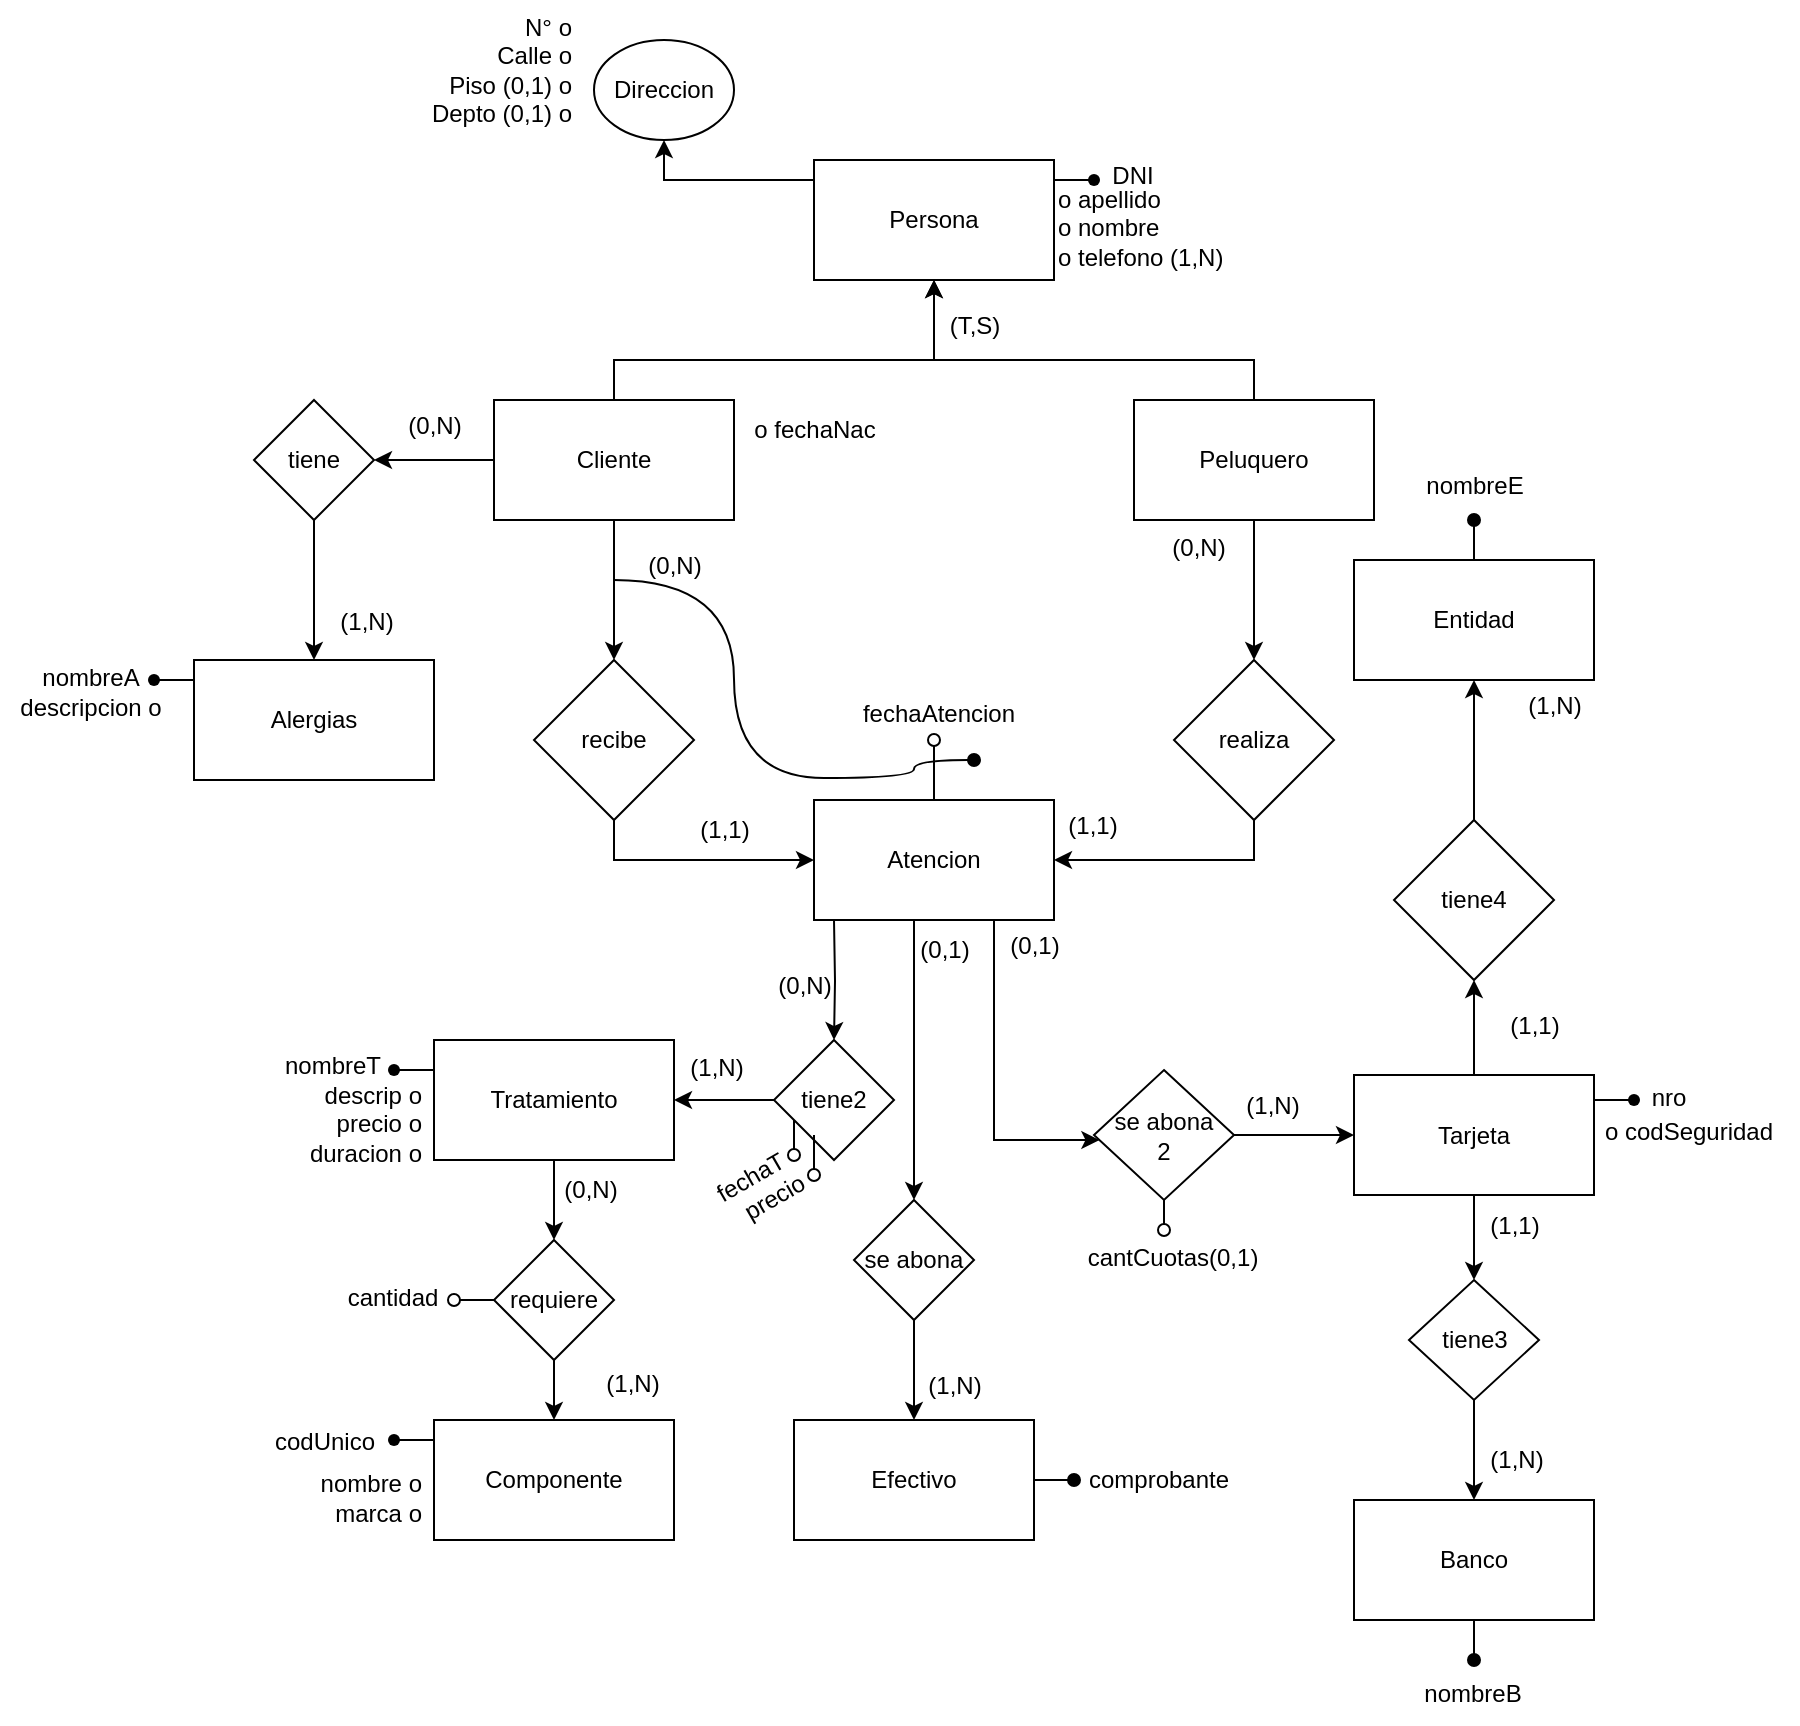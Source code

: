 <mxfile version="24.7.17">
  <diagram name="Página-1" id="lf4rWtv4F1fmz3WlF2VP">
    <mxGraphModel dx="1627" dy="484" grid="1" gridSize="10" guides="1" tooltips="1" connect="1" arrows="1" fold="1" page="1" pageScale="1" pageWidth="827" pageHeight="1169" math="0" shadow="0">
      <root>
        <mxCell id="0" />
        <mxCell id="1" parent="0" />
        <mxCell id="0T0y9awtbOZJpN3LkuBV-8" style="edgeStyle=orthogonalEdgeStyle;rounded=0;orthogonalLoop=1;jettySize=auto;html=1;" edge="1" parent="1" source="0T0y9awtbOZJpN3LkuBV-1" target="0T0y9awtbOZJpN3LkuBV-6">
          <mxGeometry relative="1" as="geometry">
            <Array as="points">
              <mxPoint x="325" y="140" />
            </Array>
          </mxGeometry>
        </mxCell>
        <mxCell id="0T0y9awtbOZJpN3LkuBV-1" value="Persona" style="rounded=0;whiteSpace=wrap;html=1;" vertex="1" parent="1">
          <mxGeometry x="400" y="130" width="120" height="60" as="geometry" />
        </mxCell>
        <mxCell id="0T0y9awtbOZJpN3LkuBV-4" style="edgeStyle=orthogonalEdgeStyle;rounded=0;orthogonalLoop=1;jettySize=auto;html=1;" edge="1" parent="1" source="0T0y9awtbOZJpN3LkuBV-2" target="0T0y9awtbOZJpN3LkuBV-1">
          <mxGeometry relative="1" as="geometry">
            <Array as="points">
              <mxPoint x="300" y="230" />
              <mxPoint x="460" y="230" />
            </Array>
          </mxGeometry>
        </mxCell>
        <mxCell id="0T0y9awtbOZJpN3LkuBV-10" value="" style="edgeStyle=orthogonalEdgeStyle;rounded=0;orthogonalLoop=1;jettySize=auto;html=1;" edge="1" parent="1" source="0T0y9awtbOZJpN3LkuBV-2" target="0T0y9awtbOZJpN3LkuBV-9">
          <mxGeometry relative="1" as="geometry" />
        </mxCell>
        <mxCell id="0T0y9awtbOZJpN3LkuBV-14" value="" style="edgeStyle=orthogonalEdgeStyle;rounded=0;orthogonalLoop=1;jettySize=auto;html=1;" edge="1" parent="1" source="0T0y9awtbOZJpN3LkuBV-2" target="0T0y9awtbOZJpN3LkuBV-13">
          <mxGeometry relative="1" as="geometry" />
        </mxCell>
        <mxCell id="0T0y9awtbOZJpN3LkuBV-2" value="Cliente" style="whiteSpace=wrap;html=1;" vertex="1" parent="1">
          <mxGeometry x="240" y="250" width="120" height="60" as="geometry" />
        </mxCell>
        <mxCell id="0T0y9awtbOZJpN3LkuBV-5" style="edgeStyle=orthogonalEdgeStyle;rounded=0;orthogonalLoop=1;jettySize=auto;html=1;" edge="1" parent="1" source="0T0y9awtbOZJpN3LkuBV-3" target="0T0y9awtbOZJpN3LkuBV-1">
          <mxGeometry relative="1" as="geometry">
            <Array as="points">
              <mxPoint x="620" y="230" />
              <mxPoint x="460" y="230" />
            </Array>
          </mxGeometry>
        </mxCell>
        <mxCell id="0T0y9awtbOZJpN3LkuBV-26" value="" style="edgeStyle=orthogonalEdgeStyle;rounded=0;orthogonalLoop=1;jettySize=auto;html=1;" edge="1" parent="1" source="0T0y9awtbOZJpN3LkuBV-3" target="0T0y9awtbOZJpN3LkuBV-25">
          <mxGeometry relative="1" as="geometry" />
        </mxCell>
        <mxCell id="0T0y9awtbOZJpN3LkuBV-3" value="Peluquero" style="whiteSpace=wrap;html=1;" vertex="1" parent="1">
          <mxGeometry x="560" y="250" width="120" height="60" as="geometry" />
        </mxCell>
        <mxCell id="0T0y9awtbOZJpN3LkuBV-6" value="Direccion" style="ellipse;whiteSpace=wrap;html=1;" vertex="1" parent="1">
          <mxGeometry x="290" y="70" width="70" height="50" as="geometry" />
        </mxCell>
        <mxCell id="0T0y9awtbOZJpN3LkuBV-7" value="N° o&lt;div&gt;Calle o&lt;/div&gt;&lt;div&gt;Piso (0,1) o&lt;/div&gt;&lt;div&gt;Depto (0,1) o&lt;/div&gt;" style="text;html=1;align=right;verticalAlign=middle;resizable=0;points=[];autosize=1;strokeColor=none;fillColor=none;" vertex="1" parent="1">
          <mxGeometry x="190" y="50" width="90" height="70" as="geometry" />
        </mxCell>
        <mxCell id="0T0y9awtbOZJpN3LkuBV-12" value="" style="edgeStyle=orthogonalEdgeStyle;rounded=0;orthogonalLoop=1;jettySize=auto;html=1;" edge="1" parent="1" source="0T0y9awtbOZJpN3LkuBV-9" target="0T0y9awtbOZJpN3LkuBV-11">
          <mxGeometry relative="1" as="geometry" />
        </mxCell>
        <mxCell id="0T0y9awtbOZJpN3LkuBV-9" value="tiene" style="rhombus;whiteSpace=wrap;html=1;" vertex="1" parent="1">
          <mxGeometry x="120" y="250" width="60" height="60" as="geometry" />
        </mxCell>
        <mxCell id="0T0y9awtbOZJpN3LkuBV-11" value="Alergias" style="whiteSpace=wrap;html=1;" vertex="1" parent="1">
          <mxGeometry x="90" y="380" width="120" height="60" as="geometry" />
        </mxCell>
        <mxCell id="0T0y9awtbOZJpN3LkuBV-16" value="" style="edgeStyle=orthogonalEdgeStyle;rounded=0;orthogonalLoop=1;jettySize=auto;html=1;" edge="1" parent="1" source="0T0y9awtbOZJpN3LkuBV-13" target="0T0y9awtbOZJpN3LkuBV-15">
          <mxGeometry relative="1" as="geometry">
            <Array as="points">
              <mxPoint x="300" y="480" />
            </Array>
          </mxGeometry>
        </mxCell>
        <mxCell id="0T0y9awtbOZJpN3LkuBV-13" value="recibe" style="rhombus;whiteSpace=wrap;html=1;" vertex="1" parent="1">
          <mxGeometry x="260" y="380" width="80" height="80" as="geometry" />
        </mxCell>
        <mxCell id="0T0y9awtbOZJpN3LkuBV-28" style="edgeStyle=orthogonalEdgeStyle;rounded=0;orthogonalLoop=1;jettySize=auto;html=1;" edge="1" parent="1" target="0T0y9awtbOZJpN3LkuBV-19">
          <mxGeometry relative="1" as="geometry">
            <mxPoint x="410" y="510" as="sourcePoint" />
          </mxGeometry>
        </mxCell>
        <mxCell id="0T0y9awtbOZJpN3LkuBV-31" value="" style="edgeStyle=orthogonalEdgeStyle;rounded=0;orthogonalLoop=1;jettySize=auto;html=1;" edge="1" parent="1" target="0T0y9awtbOZJpN3LkuBV-30">
          <mxGeometry relative="1" as="geometry">
            <mxPoint x="450" y="510" as="sourcePoint" />
            <Array as="points">
              <mxPoint x="450" y="550" />
              <mxPoint x="450" y="550" />
            </Array>
          </mxGeometry>
        </mxCell>
        <mxCell id="0T0y9awtbOZJpN3LkuBV-36" value="" style="edgeStyle=orthogonalEdgeStyle;rounded=0;orthogonalLoop=1;jettySize=auto;html=1;" edge="1" parent="1" source="0T0y9awtbOZJpN3LkuBV-15" target="0T0y9awtbOZJpN3LkuBV-35">
          <mxGeometry relative="1" as="geometry">
            <Array as="points">
              <mxPoint x="490" y="620" />
            </Array>
          </mxGeometry>
        </mxCell>
        <mxCell id="0T0y9awtbOZJpN3LkuBV-81" style="edgeStyle=orthogonalEdgeStyle;rounded=0;orthogonalLoop=1;jettySize=auto;html=1;endArrow=oval;endFill=0;" edge="1" parent="1" source="0T0y9awtbOZJpN3LkuBV-15">
          <mxGeometry relative="1" as="geometry">
            <mxPoint x="460" y="420" as="targetPoint" />
          </mxGeometry>
        </mxCell>
        <mxCell id="0T0y9awtbOZJpN3LkuBV-15" value="Atencion" style="whiteSpace=wrap;html=1;" vertex="1" parent="1">
          <mxGeometry x="400" y="450" width="120" height="60" as="geometry" />
        </mxCell>
        <mxCell id="0T0y9awtbOZJpN3LkuBV-18" value="" style="edgeStyle=orthogonalEdgeStyle;rounded=0;orthogonalLoop=1;jettySize=auto;html=1;" edge="1" parent="1" source="0T0y9awtbOZJpN3LkuBV-19" target="0T0y9awtbOZJpN3LkuBV-20">
          <mxGeometry relative="1" as="geometry" />
        </mxCell>
        <mxCell id="0T0y9awtbOZJpN3LkuBV-76" style="edgeStyle=orthogonalEdgeStyle;rounded=0;orthogonalLoop=1;jettySize=auto;html=1;endArrow=oval;endFill=0;" edge="1" parent="1">
          <mxGeometry relative="1" as="geometry">
            <mxPoint x="390" y="627.5" as="targetPoint" />
            <mxPoint x="390" y="607.5" as="sourcePoint" />
          </mxGeometry>
        </mxCell>
        <mxCell id="0T0y9awtbOZJpN3LkuBV-19" value="tiene2" style="rhombus;whiteSpace=wrap;html=1;" vertex="1" parent="1">
          <mxGeometry x="380" y="570" width="60" height="60" as="geometry" />
        </mxCell>
        <mxCell id="0T0y9awtbOZJpN3LkuBV-22" value="" style="edgeStyle=orthogonalEdgeStyle;rounded=0;orthogonalLoop=1;jettySize=auto;html=1;" edge="1" parent="1" source="0T0y9awtbOZJpN3LkuBV-20" target="0T0y9awtbOZJpN3LkuBV-21">
          <mxGeometry relative="1" as="geometry" />
        </mxCell>
        <mxCell id="0T0y9awtbOZJpN3LkuBV-20" value="Tratamiento" style="whiteSpace=wrap;html=1;" vertex="1" parent="1">
          <mxGeometry x="210" y="570" width="120" height="60" as="geometry" />
        </mxCell>
        <mxCell id="0T0y9awtbOZJpN3LkuBV-24" value="" style="edgeStyle=orthogonalEdgeStyle;rounded=0;orthogonalLoop=1;jettySize=auto;html=1;" edge="1" parent="1" source="0T0y9awtbOZJpN3LkuBV-21" target="0T0y9awtbOZJpN3LkuBV-23">
          <mxGeometry relative="1" as="geometry" />
        </mxCell>
        <mxCell id="0T0y9awtbOZJpN3LkuBV-61" style="edgeStyle=orthogonalEdgeStyle;rounded=0;orthogonalLoop=1;jettySize=auto;html=1;endArrow=oval;endFill=0;" edge="1" parent="1" source="0T0y9awtbOZJpN3LkuBV-21">
          <mxGeometry relative="1" as="geometry">
            <mxPoint x="220" y="700" as="targetPoint" />
          </mxGeometry>
        </mxCell>
        <mxCell id="0T0y9awtbOZJpN3LkuBV-21" value="requiere" style="rhombus;whiteSpace=wrap;html=1;" vertex="1" parent="1">
          <mxGeometry x="240" y="670" width="60" height="60" as="geometry" />
        </mxCell>
        <mxCell id="0T0y9awtbOZJpN3LkuBV-23" value="Componente" style="whiteSpace=wrap;html=1;" vertex="1" parent="1">
          <mxGeometry x="210" y="760" width="120" height="60" as="geometry" />
        </mxCell>
        <mxCell id="0T0y9awtbOZJpN3LkuBV-27" value="" style="edgeStyle=orthogonalEdgeStyle;rounded=0;orthogonalLoop=1;jettySize=auto;html=1;" edge="1" parent="1" source="0T0y9awtbOZJpN3LkuBV-25" target="0T0y9awtbOZJpN3LkuBV-15">
          <mxGeometry relative="1" as="geometry">
            <Array as="points">
              <mxPoint x="620" y="480" />
            </Array>
          </mxGeometry>
        </mxCell>
        <mxCell id="0T0y9awtbOZJpN3LkuBV-25" value="realiza" style="rhombus;whiteSpace=wrap;html=1;" vertex="1" parent="1">
          <mxGeometry x="580" y="380" width="80" height="80" as="geometry" />
        </mxCell>
        <mxCell id="0T0y9awtbOZJpN3LkuBV-34" value="" style="edgeStyle=orthogonalEdgeStyle;rounded=0;orthogonalLoop=1;jettySize=auto;html=1;" edge="1" parent="1" source="0T0y9awtbOZJpN3LkuBV-30" target="0T0y9awtbOZJpN3LkuBV-33">
          <mxGeometry relative="1" as="geometry" />
        </mxCell>
        <mxCell id="0T0y9awtbOZJpN3LkuBV-30" value="se abona" style="rhombus;whiteSpace=wrap;html=1;" vertex="1" parent="1">
          <mxGeometry x="420" y="650" width="60" height="60" as="geometry" />
        </mxCell>
        <mxCell id="0T0y9awtbOZJpN3LkuBV-94" style="edgeStyle=orthogonalEdgeStyle;rounded=0;orthogonalLoop=1;jettySize=auto;html=1;endArrow=oval;endFill=1;" edge="1" parent="1" source="0T0y9awtbOZJpN3LkuBV-33">
          <mxGeometry relative="1" as="geometry">
            <mxPoint x="530.0" y="790" as="targetPoint" />
          </mxGeometry>
        </mxCell>
        <mxCell id="0T0y9awtbOZJpN3LkuBV-33" value="Efectivo" style="whiteSpace=wrap;html=1;" vertex="1" parent="1">
          <mxGeometry x="390" y="760" width="120" height="60" as="geometry" />
        </mxCell>
        <mxCell id="0T0y9awtbOZJpN3LkuBV-38" value="" style="edgeStyle=orthogonalEdgeStyle;rounded=0;orthogonalLoop=1;jettySize=auto;html=1;" edge="1" parent="1" source="0T0y9awtbOZJpN3LkuBV-35" target="0T0y9awtbOZJpN3LkuBV-37">
          <mxGeometry relative="1" as="geometry" />
        </mxCell>
        <mxCell id="0T0y9awtbOZJpN3LkuBV-35" value="se abona&lt;div&gt;2&lt;/div&gt;" style="rhombus;whiteSpace=wrap;html=1;" vertex="1" parent="1">
          <mxGeometry x="540" y="585" width="70" height="65" as="geometry" />
        </mxCell>
        <mxCell id="0T0y9awtbOZJpN3LkuBV-40" value="" style="edgeStyle=orthogonalEdgeStyle;rounded=0;orthogonalLoop=1;jettySize=auto;html=1;" edge="1" parent="1" source="0T0y9awtbOZJpN3LkuBV-37" target="0T0y9awtbOZJpN3LkuBV-39">
          <mxGeometry relative="1" as="geometry" />
        </mxCell>
        <mxCell id="0T0y9awtbOZJpN3LkuBV-44" value="" style="edgeStyle=orthogonalEdgeStyle;rounded=0;orthogonalLoop=1;jettySize=auto;html=1;" edge="1" parent="1" source="0T0y9awtbOZJpN3LkuBV-37" target="0T0y9awtbOZJpN3LkuBV-43">
          <mxGeometry relative="1" as="geometry" />
        </mxCell>
        <mxCell id="0T0y9awtbOZJpN3LkuBV-37" value="Tarjeta" style="whiteSpace=wrap;html=1;" vertex="1" parent="1">
          <mxGeometry x="670" y="587.5" width="120" height="60" as="geometry" />
        </mxCell>
        <mxCell id="0T0y9awtbOZJpN3LkuBV-42" value="" style="edgeStyle=orthogonalEdgeStyle;rounded=0;orthogonalLoop=1;jettySize=auto;html=1;" edge="1" parent="1" source="0T0y9awtbOZJpN3LkuBV-39" target="0T0y9awtbOZJpN3LkuBV-41">
          <mxGeometry relative="1" as="geometry" />
        </mxCell>
        <mxCell id="0T0y9awtbOZJpN3LkuBV-39" value="tiene3" style="rhombus;whiteSpace=wrap;html=1;" vertex="1" parent="1">
          <mxGeometry x="697.5" y="690" width="65" height="60" as="geometry" />
        </mxCell>
        <mxCell id="0T0y9awtbOZJpN3LkuBV-103" style="edgeStyle=orthogonalEdgeStyle;rounded=0;orthogonalLoop=1;jettySize=auto;html=1;endArrow=oval;endFill=1;" edge="1" parent="1" source="0T0y9awtbOZJpN3LkuBV-41">
          <mxGeometry relative="1" as="geometry">
            <mxPoint x="730" y="880" as="targetPoint" />
          </mxGeometry>
        </mxCell>
        <mxCell id="0T0y9awtbOZJpN3LkuBV-41" value="Banco" style="whiteSpace=wrap;html=1;" vertex="1" parent="1">
          <mxGeometry x="670" y="800" width="120" height="60" as="geometry" />
        </mxCell>
        <mxCell id="0T0y9awtbOZJpN3LkuBV-46" value="" style="edgeStyle=orthogonalEdgeStyle;rounded=0;orthogonalLoop=1;jettySize=auto;html=1;" edge="1" parent="1" source="0T0y9awtbOZJpN3LkuBV-43" target="0T0y9awtbOZJpN3LkuBV-45">
          <mxGeometry relative="1" as="geometry" />
        </mxCell>
        <mxCell id="0T0y9awtbOZJpN3LkuBV-43" value="tiene4" style="rhombus;whiteSpace=wrap;html=1;" vertex="1" parent="1">
          <mxGeometry x="690" y="460" width="80" height="80" as="geometry" />
        </mxCell>
        <mxCell id="0T0y9awtbOZJpN3LkuBV-101" style="edgeStyle=orthogonalEdgeStyle;rounded=0;orthogonalLoop=1;jettySize=auto;html=1;endArrow=oval;endFill=1;" edge="1" parent="1" source="0T0y9awtbOZJpN3LkuBV-45">
          <mxGeometry relative="1" as="geometry">
            <mxPoint x="730" y="310" as="targetPoint" />
          </mxGeometry>
        </mxCell>
        <mxCell id="0T0y9awtbOZJpN3LkuBV-45" value="Entidad" style="whiteSpace=wrap;html=1;" vertex="1" parent="1">
          <mxGeometry x="670" y="330" width="120" height="60" as="geometry" />
        </mxCell>
        <mxCell id="0T0y9awtbOZJpN3LkuBV-47" style="edgeStyle=orthogonalEdgeStyle;rounded=0;orthogonalLoop=1;jettySize=auto;html=1;endArrow=oval;endFill=0;" edge="1" parent="1">
          <mxGeometry relative="1" as="geometry">
            <mxPoint x="575" y="665" as="targetPoint" />
            <mxPoint x="575" y="650" as="sourcePoint" />
            <Array as="points">
              <mxPoint x="575" y="665" />
            </Array>
          </mxGeometry>
        </mxCell>
        <mxCell id="0T0y9awtbOZJpN3LkuBV-48" value="cantCuotas(0,1)" style="text;html=1;align=center;verticalAlign=middle;resizable=0;points=[];autosize=1;strokeColor=none;fillColor=none;" vertex="1" parent="1">
          <mxGeometry x="524" y="664" width="110" height="30" as="geometry" />
        </mxCell>
        <mxCell id="0T0y9awtbOZJpN3LkuBV-49" value="" style="shape=waypoint;sketch=0;size=6;pointerEvents=1;points=[];fillColor=none;resizable=0;rotatable=0;perimeter=centerPerimeter;snapToPoint=1;" vertex="1" parent="1">
          <mxGeometry x="530" y="130" width="20" height="20" as="geometry" />
        </mxCell>
        <mxCell id="0T0y9awtbOZJpN3LkuBV-50" style="edgeStyle=orthogonalEdgeStyle;rounded=0;orthogonalLoop=1;jettySize=auto;html=1;entryX=0.217;entryY=0.9;entryDx=0;entryDy=0;entryPerimeter=0;endArrow=none;endFill=0;" edge="1" target="0T0y9awtbOZJpN3LkuBV-49" parent="1">
          <mxGeometry relative="1" as="geometry">
            <mxPoint x="520" y="140" as="sourcePoint" />
            <Array as="points">
              <mxPoint x="530" y="140" />
              <mxPoint x="530" y="140" />
            </Array>
          </mxGeometry>
        </mxCell>
        <mxCell id="0T0y9awtbOZJpN3LkuBV-51" value="DNI" style="text;html=1;align=center;verticalAlign=middle;resizable=0;points=[];autosize=1;strokeColor=none;fillColor=none;" vertex="1" parent="1">
          <mxGeometry x="539" y="123" width="40" height="30" as="geometry" />
        </mxCell>
        <mxCell id="0T0y9awtbOZJpN3LkuBV-52" value="o apellido&lt;div&gt;o nombre&lt;/div&gt;&lt;div&gt;o telefono (1,N)&lt;/div&gt;" style="text;html=1;align=left;verticalAlign=middle;resizable=0;points=[];autosize=1;strokeColor=none;fillColor=none;" vertex="1" parent="1">
          <mxGeometry x="520" y="134" width="110" height="60" as="geometry" />
        </mxCell>
        <mxCell id="0T0y9awtbOZJpN3LkuBV-53" value="(T,S)" style="text;html=1;align=center;verticalAlign=middle;resizable=0;points=[];autosize=1;strokeColor=none;fillColor=none;" vertex="1" parent="1">
          <mxGeometry x="455" y="198" width="50" height="30" as="geometry" />
        </mxCell>
        <mxCell id="0T0y9awtbOZJpN3LkuBV-54" value="o fechaNac" style="text;html=1;align=center;verticalAlign=middle;resizable=0;points=[];autosize=1;strokeColor=none;fillColor=none;" vertex="1" parent="1">
          <mxGeometry x="360" y="250" width="80" height="30" as="geometry" />
        </mxCell>
        <mxCell id="0T0y9awtbOZJpN3LkuBV-55" value="" style="shape=waypoint;sketch=0;size=6;pointerEvents=1;points=[];fillColor=none;resizable=0;rotatable=0;perimeter=centerPerimeter;snapToPoint=1;" vertex="1" parent="1">
          <mxGeometry x="60" y="380" width="20" height="20" as="geometry" />
        </mxCell>
        <mxCell id="0T0y9awtbOZJpN3LkuBV-56" style="edgeStyle=orthogonalEdgeStyle;rounded=0;orthogonalLoop=1;jettySize=auto;html=1;entryX=0;entryY=0.323;entryDx=0;entryDy=0;entryPerimeter=0;endArrow=none;endFill=0;" edge="1" source="0T0y9awtbOZJpN3LkuBV-55" parent="1">
          <mxGeometry relative="1" as="geometry">
            <mxPoint x="90" y="389" as="targetPoint" />
          </mxGeometry>
        </mxCell>
        <mxCell id="0T0y9awtbOZJpN3LkuBV-57" value="nombreA&lt;div&gt;descripcion o&lt;/div&gt;" style="text;html=1;align=center;verticalAlign=middle;resizable=0;points=[];autosize=1;strokeColor=none;fillColor=none;" vertex="1" parent="1">
          <mxGeometry x="-7" y="376" width="90" height="40" as="geometry" />
        </mxCell>
        <mxCell id="0T0y9awtbOZJpN3LkuBV-58" value="" style="shape=waypoint;sketch=0;size=6;pointerEvents=1;points=[];fillColor=none;resizable=0;rotatable=0;perimeter=centerPerimeter;snapToPoint=1;" vertex="1" parent="1">
          <mxGeometry x="180" y="760" width="20" height="20" as="geometry" />
        </mxCell>
        <mxCell id="0T0y9awtbOZJpN3LkuBV-59" style="edgeStyle=orthogonalEdgeStyle;rounded=0;orthogonalLoop=1;jettySize=auto;html=1;entryX=0;entryY=0.323;entryDx=0;entryDy=0;entryPerimeter=0;endArrow=none;endFill=0;" edge="1" source="0T0y9awtbOZJpN3LkuBV-58" parent="1">
          <mxGeometry relative="1" as="geometry">
            <mxPoint x="210" y="769" as="targetPoint" />
          </mxGeometry>
        </mxCell>
        <mxCell id="0T0y9awtbOZJpN3LkuBV-60" value="codUnico" style="text;html=1;align=center;verticalAlign=middle;resizable=0;points=[];autosize=1;strokeColor=none;fillColor=none;" vertex="1" parent="1">
          <mxGeometry x="120" y="756" width="70" height="30" as="geometry" />
        </mxCell>
        <mxCell id="0T0y9awtbOZJpN3LkuBV-62" value="cantidad" style="text;html=1;align=center;verticalAlign=middle;resizable=0;points=[];autosize=1;strokeColor=none;fillColor=none;" vertex="1" parent="1">
          <mxGeometry x="154" y="684" width="70" height="30" as="geometry" />
        </mxCell>
        <mxCell id="0T0y9awtbOZJpN3LkuBV-63" value="" style="shape=waypoint;sketch=0;size=6;pointerEvents=1;points=[];fillColor=none;resizable=0;rotatable=0;perimeter=centerPerimeter;snapToPoint=1;" vertex="1" parent="1">
          <mxGeometry x="180" y="575" width="20" height="20" as="geometry" />
        </mxCell>
        <mxCell id="0T0y9awtbOZJpN3LkuBV-64" style="edgeStyle=orthogonalEdgeStyle;rounded=0;orthogonalLoop=1;jettySize=auto;html=1;entryX=0;entryY=0.323;entryDx=0;entryDy=0;entryPerimeter=0;endArrow=none;endFill=0;" edge="1" source="0T0y9awtbOZJpN3LkuBV-63" parent="1">
          <mxGeometry relative="1" as="geometry">
            <mxPoint x="210" y="584" as="targetPoint" />
          </mxGeometry>
        </mxCell>
        <mxCell id="0T0y9awtbOZJpN3LkuBV-65" value="nombreT" style="text;html=1;align=center;verticalAlign=middle;resizable=0;points=[];autosize=1;strokeColor=none;fillColor=none;" vertex="1" parent="1">
          <mxGeometry x="124" y="568" width="70" height="30" as="geometry" />
        </mxCell>
        <mxCell id="0T0y9awtbOZJpN3LkuBV-66" value="descrip o&lt;div&gt;precio o&lt;/div&gt;&lt;div&gt;duracion o&lt;/div&gt;" style="text;html=1;align=right;verticalAlign=middle;resizable=0;points=[];autosize=1;strokeColor=none;fillColor=none;" vertex="1" parent="1">
          <mxGeometry x="125" y="582" width="80" height="60" as="geometry" />
        </mxCell>
        <mxCell id="0T0y9awtbOZJpN3LkuBV-67" value="nombre o&lt;div&gt;marca o&lt;/div&gt;" style="text;html=1;align=right;verticalAlign=middle;resizable=0;points=[];autosize=1;strokeColor=none;fillColor=none;" vertex="1" parent="1">
          <mxGeometry x="135" y="779" width="70" height="40" as="geometry" />
        </mxCell>
        <mxCell id="0T0y9awtbOZJpN3LkuBV-68" value="(0,N)" style="text;html=1;align=center;verticalAlign=middle;resizable=0;points=[];autosize=1;strokeColor=none;fillColor=none;" vertex="1" parent="1">
          <mxGeometry x="185" y="248" width="50" height="30" as="geometry" />
        </mxCell>
        <mxCell id="0T0y9awtbOZJpN3LkuBV-69" value="(1,N)" style="text;html=1;align=center;verticalAlign=middle;resizable=0;points=[];autosize=1;strokeColor=none;fillColor=none;" vertex="1" parent="1">
          <mxGeometry x="151" y="346" width="50" height="30" as="geometry" />
        </mxCell>
        <mxCell id="0T0y9awtbOZJpN3LkuBV-70" value="(0,N)" style="text;html=1;align=center;verticalAlign=middle;resizable=0;points=[];autosize=1;strokeColor=none;fillColor=none;" vertex="1" parent="1">
          <mxGeometry x="305" y="318" width="50" height="30" as="geometry" />
        </mxCell>
        <mxCell id="0T0y9awtbOZJpN3LkuBV-71" value="(1,1)" style="text;html=1;align=center;verticalAlign=middle;resizable=0;points=[];autosize=1;strokeColor=none;fillColor=none;" vertex="1" parent="1">
          <mxGeometry x="330" y="450" width="50" height="30" as="geometry" />
        </mxCell>
        <mxCell id="0T0y9awtbOZJpN3LkuBV-72" value="(0,N)" style="text;html=1;align=center;verticalAlign=middle;resizable=0;points=[];autosize=1;strokeColor=none;fillColor=none;" vertex="1" parent="1">
          <mxGeometry x="370" y="528" width="50" height="30" as="geometry" />
        </mxCell>
        <mxCell id="0T0y9awtbOZJpN3LkuBV-73" value="(1,N)" style="text;html=1;align=center;verticalAlign=middle;resizable=0;points=[];autosize=1;strokeColor=none;fillColor=none;" vertex="1" parent="1">
          <mxGeometry x="326" y="569" width="50" height="30" as="geometry" />
        </mxCell>
        <mxCell id="0T0y9awtbOZJpN3LkuBV-74" value="(0,N)" style="text;html=1;align=center;verticalAlign=middle;resizable=0;points=[];autosize=1;strokeColor=none;fillColor=none;" vertex="1" parent="1">
          <mxGeometry x="263" y="630" width="50" height="30" as="geometry" />
        </mxCell>
        <mxCell id="0T0y9awtbOZJpN3LkuBV-75" value="(1,N)" style="text;html=1;align=center;verticalAlign=middle;resizable=0;points=[];autosize=1;strokeColor=none;fillColor=none;" vertex="1" parent="1">
          <mxGeometry x="284" y="727" width="50" height="30" as="geometry" />
        </mxCell>
        <mxCell id="0T0y9awtbOZJpN3LkuBV-77" style="edgeStyle=orthogonalEdgeStyle;rounded=0;orthogonalLoop=1;jettySize=auto;html=1;endArrow=oval;endFill=0;" edge="1" parent="1">
          <mxGeometry relative="1" as="geometry">
            <mxPoint x="400" y="637.5" as="targetPoint" />
            <mxPoint x="400" y="617.5" as="sourcePoint" />
          </mxGeometry>
        </mxCell>
        <mxCell id="0T0y9awtbOZJpN3LkuBV-78" value="fechaT" style="text;html=1;align=center;verticalAlign=middle;resizable=0;points=[];autosize=1;strokeColor=none;fillColor=none;rotation=-30;" vertex="1" parent="1">
          <mxGeometry x="338" y="624" width="60" height="30" as="geometry" />
        </mxCell>
        <mxCell id="0T0y9awtbOZJpN3LkuBV-79" value="precio" style="text;html=1;align=center;verticalAlign=middle;resizable=0;points=[];autosize=1;strokeColor=none;fillColor=none;rotation=-30;" vertex="1" parent="1">
          <mxGeometry x="350" y="634" width="60" height="30" as="geometry" />
        </mxCell>
        <mxCell id="0T0y9awtbOZJpN3LkuBV-82" value="fechaAtencion" style="text;html=1;align=center;verticalAlign=middle;resizable=0;points=[];autosize=1;strokeColor=none;fillColor=none;" vertex="1" parent="1">
          <mxGeometry x="412" y="392" width="100" height="30" as="geometry" />
        </mxCell>
        <mxCell id="0T0y9awtbOZJpN3LkuBV-93" style="edgeStyle=orthogonalEdgeStyle;rounded=0;orthogonalLoop=1;jettySize=auto;html=1;curved=1;endArrow=oval;endFill=1;" edge="1" parent="1">
          <mxGeometry relative="1" as="geometry">
            <mxPoint x="480" y="430" as="targetPoint" />
            <mxPoint x="300" y="340" as="sourcePoint" />
            <Array as="points">
              <mxPoint x="360" y="340" />
              <mxPoint x="360" y="439" />
              <mxPoint x="450" y="439" />
            </Array>
          </mxGeometry>
        </mxCell>
        <mxCell id="0T0y9awtbOZJpN3LkuBV-83" value="(0,N)" style="text;html=1;align=center;verticalAlign=middle;resizable=0;points=[];autosize=1;strokeColor=none;fillColor=none;" vertex="1" parent="1">
          <mxGeometry x="567" y="309" width="50" height="30" as="geometry" />
        </mxCell>
        <mxCell id="0T0y9awtbOZJpN3LkuBV-84" value="(1,1)" style="text;html=1;align=center;verticalAlign=middle;resizable=0;points=[];autosize=1;strokeColor=none;fillColor=none;" vertex="1" parent="1">
          <mxGeometry x="514" y="448" width="50" height="30" as="geometry" />
        </mxCell>
        <mxCell id="0T0y9awtbOZJpN3LkuBV-85" value="(0,1)" style="text;html=1;align=center;verticalAlign=middle;resizable=0;points=[];autosize=1;strokeColor=none;fillColor=none;" vertex="1" parent="1">
          <mxGeometry x="440" y="510" width="50" height="30" as="geometry" />
        </mxCell>
        <mxCell id="0T0y9awtbOZJpN3LkuBV-86" value="(1,N)" style="text;html=1;align=center;verticalAlign=middle;resizable=0;points=[];autosize=1;strokeColor=none;fillColor=none;" vertex="1" parent="1">
          <mxGeometry x="445" y="728" width="50" height="30" as="geometry" />
        </mxCell>
        <mxCell id="0T0y9awtbOZJpN3LkuBV-87" value="(0,1)" style="text;html=1;align=center;verticalAlign=middle;resizable=0;points=[];autosize=1;strokeColor=none;fillColor=none;" vertex="1" parent="1">
          <mxGeometry x="485" y="508" width="50" height="30" as="geometry" />
        </mxCell>
        <mxCell id="0T0y9awtbOZJpN3LkuBV-88" value="(1,N)" style="text;html=1;align=center;verticalAlign=middle;resizable=0;points=[];autosize=1;strokeColor=none;fillColor=none;" vertex="1" parent="1">
          <mxGeometry x="604" y="588" width="50" height="30" as="geometry" />
        </mxCell>
        <mxCell id="0T0y9awtbOZJpN3LkuBV-89" value="(1,1)" style="text;html=1;align=center;verticalAlign=middle;resizable=0;points=[];autosize=1;strokeColor=none;fillColor=none;" vertex="1" parent="1">
          <mxGeometry x="725" y="648" width="50" height="30" as="geometry" />
        </mxCell>
        <mxCell id="0T0y9awtbOZJpN3LkuBV-90" value="(1,N)" style="text;html=1;align=center;verticalAlign=middle;resizable=0;points=[];autosize=1;strokeColor=none;fillColor=none;" vertex="1" parent="1">
          <mxGeometry x="726" y="765" width="50" height="30" as="geometry" />
        </mxCell>
        <mxCell id="0T0y9awtbOZJpN3LkuBV-91" value="(1,1)" style="text;html=1;align=center;verticalAlign=middle;resizable=0;points=[];autosize=1;strokeColor=none;fillColor=none;" vertex="1" parent="1">
          <mxGeometry x="735" y="548" width="50" height="30" as="geometry" />
        </mxCell>
        <mxCell id="0T0y9awtbOZJpN3LkuBV-92" value="(1,N)" style="text;html=1;align=center;verticalAlign=middle;resizable=0;points=[];autosize=1;strokeColor=none;fillColor=none;" vertex="1" parent="1">
          <mxGeometry x="745" y="388" width="50" height="30" as="geometry" />
        </mxCell>
        <mxCell id="0T0y9awtbOZJpN3LkuBV-95" value="comprobante" style="text;html=1;align=center;verticalAlign=middle;resizable=0;points=[];autosize=1;strokeColor=none;fillColor=none;" vertex="1" parent="1">
          <mxGeometry x="527" y="775" width="90" height="30" as="geometry" />
        </mxCell>
        <mxCell id="0T0y9awtbOZJpN3LkuBV-96" value="" style="shape=waypoint;sketch=0;size=6;pointerEvents=1;points=[];fillColor=none;resizable=0;rotatable=0;perimeter=centerPerimeter;snapToPoint=1;" vertex="1" parent="1">
          <mxGeometry x="800" y="590" width="20" height="20" as="geometry" />
        </mxCell>
        <mxCell id="0T0y9awtbOZJpN3LkuBV-97" style="edgeStyle=orthogonalEdgeStyle;rounded=0;orthogonalLoop=1;jettySize=auto;html=1;entryX=0.217;entryY=0.9;entryDx=0;entryDy=0;entryPerimeter=0;endArrow=none;endFill=0;" edge="1" target="0T0y9awtbOZJpN3LkuBV-96" parent="1">
          <mxGeometry relative="1" as="geometry">
            <mxPoint x="790" y="600" as="sourcePoint" />
            <Array as="points">
              <mxPoint x="800" y="600" />
              <mxPoint x="800" y="600" />
            </Array>
          </mxGeometry>
        </mxCell>
        <mxCell id="0T0y9awtbOZJpN3LkuBV-98" value="nro" style="text;html=1;align=center;verticalAlign=middle;resizable=0;points=[];autosize=1;strokeColor=none;fillColor=none;" vertex="1" parent="1">
          <mxGeometry x="807" y="584" width="40" height="30" as="geometry" />
        </mxCell>
        <mxCell id="0T0y9awtbOZJpN3LkuBV-99" value="o codSeguridad" style="text;html=1;align=center;verticalAlign=middle;resizable=0;points=[];autosize=1;strokeColor=none;fillColor=none;" vertex="1" parent="1">
          <mxGeometry x="782" y="601" width="110" height="30" as="geometry" />
        </mxCell>
        <mxCell id="0T0y9awtbOZJpN3LkuBV-102" value="nombreE" style="text;html=1;align=center;verticalAlign=middle;resizable=0;points=[];autosize=1;strokeColor=none;fillColor=none;" vertex="1" parent="1">
          <mxGeometry x="695" y="278" width="70" height="30" as="geometry" />
        </mxCell>
        <mxCell id="0T0y9awtbOZJpN3LkuBV-104" value="nombreB" style="text;html=1;align=center;verticalAlign=middle;resizable=0;points=[];autosize=1;strokeColor=none;fillColor=none;" vertex="1" parent="1">
          <mxGeometry x="694" y="882" width="70" height="30" as="geometry" />
        </mxCell>
      </root>
    </mxGraphModel>
  </diagram>
</mxfile>
